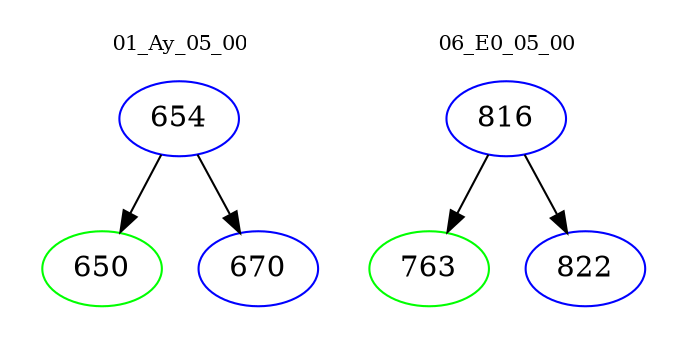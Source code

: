 digraph{
subgraph cluster_0 {
color = white
label = "01_Ay_05_00";
fontsize=10;
T0_654 [label="654", color="blue"]
T0_654 -> T0_650 [color="black"]
T0_650 [label="650", color="green"]
T0_654 -> T0_670 [color="black"]
T0_670 [label="670", color="blue"]
}
subgraph cluster_1 {
color = white
label = "06_E0_05_00";
fontsize=10;
T1_816 [label="816", color="blue"]
T1_816 -> T1_763 [color="black"]
T1_763 [label="763", color="green"]
T1_816 -> T1_822 [color="black"]
T1_822 [label="822", color="blue"]
}
}
